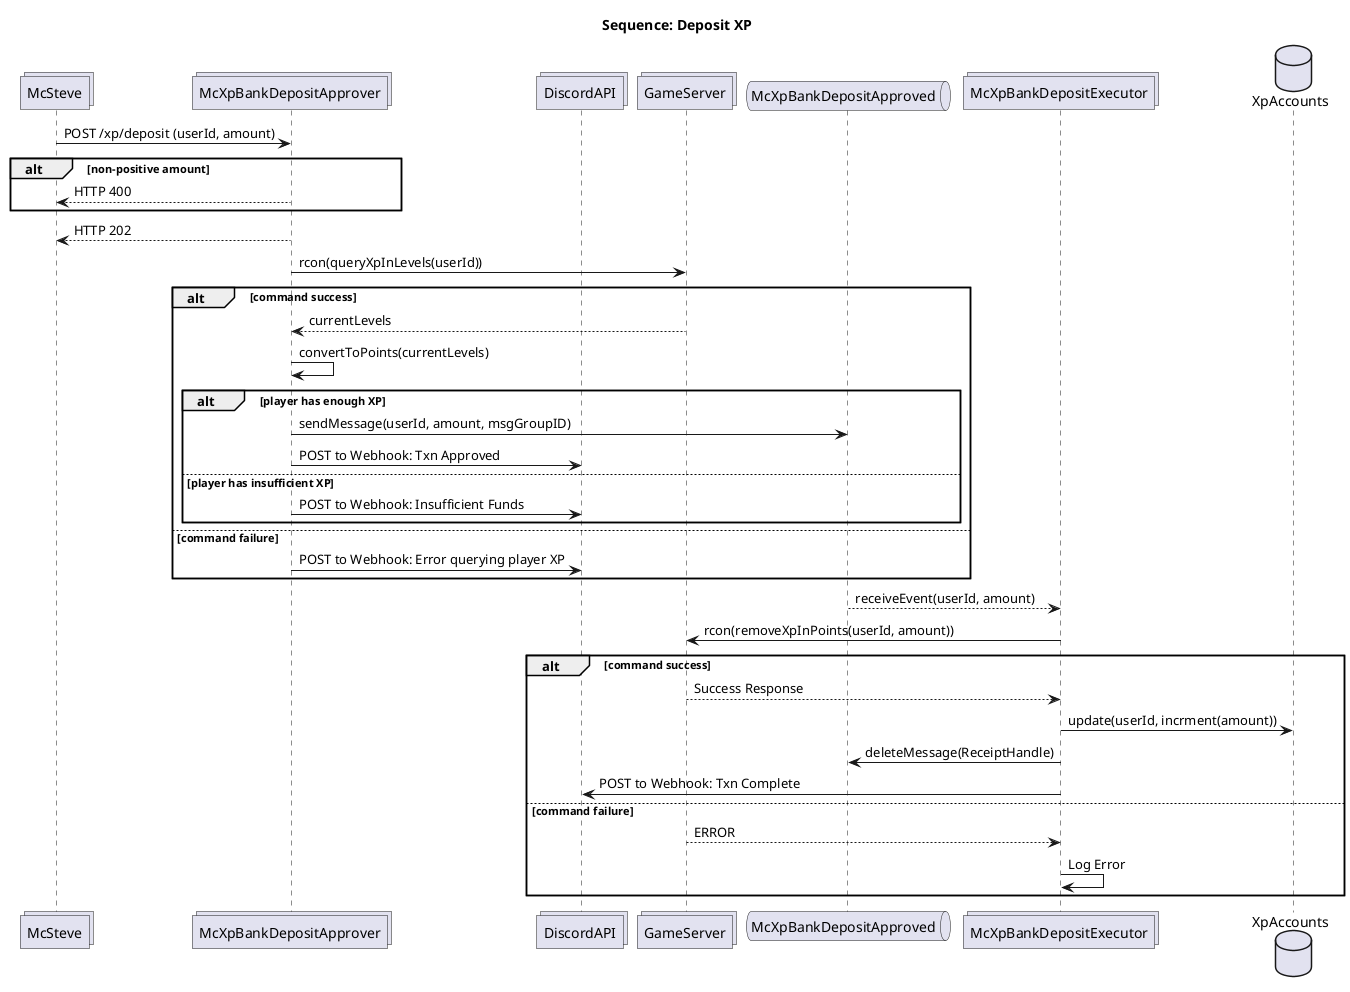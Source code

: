 @startuml sequence_deposit

title Sequence: Deposit XP

collections McSteve
collections McXpBankDepositApprover
collections DiscordAPI
collections GameServer
queue McXpBankDepositApproved
collections McXpBankDepositExecutor
database XpAccounts

McSteve -> McXpBankDepositApprover: POST /xp/deposit (userId, amount)
alt non-positive amount
    McSteve <-- McXpBankDepositApprover: HTTP 400
end
McSteve <-- McXpBankDepositApprover: HTTP 202

' Deposit Approver App
McXpBankDepositApprover -> GameServer: rcon(queryXpInLevels(userId))
alt command success
    McXpBankDepositApprover <-- GameServer: currentLevels
    McXpBankDepositApprover -> McXpBankDepositApprover: convertToPoints(currentLevels)
    alt player has enough XP
        McXpBankDepositApprover -> McXpBankDepositApproved: sendMessage(userId, amount, msgGroupID)
        McXpBankDepositApprover -> DiscordAPI: POST to Webhook: Txn Approved
    else player has insufficient XP
        McXpBankDepositApprover -> DiscordAPI: POST to Webhook: Insufficient Funds
    end
else command failure
    McXpBankDepositApprover -> DiscordAPI: POST to Webhook: Error querying player XP
end

' Deposit Executor App
McXpBankDepositApproved --> McXpBankDepositExecutor: receiveEvent(userId, amount)
McXpBankDepositExecutor -> GameServer: rcon(removeXpInPoints(userId, amount))

alt command success
    McXpBankDepositExecutor <-- GameServer: Success Response
    McXpBankDepositExecutor -> XpAccounts: update(userId, incrment(amount))
    McXpBankDepositExecutor -> McXpBankDepositApproved: deleteMessage(ReceiptHandle)
    McXpBankDepositExecutor -> DiscordAPI: POST to Webhook: Txn Complete
else command failure
    McXpBankDepositExecutor <-- GameServer: ERROR
    McXpBankDepositExecutor -> McXpBankDepositExecutor: Log Error
end

@enduml
